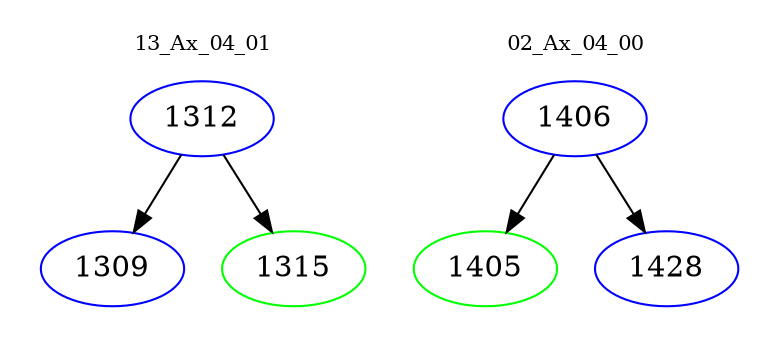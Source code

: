 digraph{
subgraph cluster_0 {
color = white
label = "13_Ax_04_01";
fontsize=10;
T0_1312 [label="1312", color="blue"]
T0_1312 -> T0_1309 [color="black"]
T0_1309 [label="1309", color="blue"]
T0_1312 -> T0_1315 [color="black"]
T0_1315 [label="1315", color="green"]
}
subgraph cluster_1 {
color = white
label = "02_Ax_04_00";
fontsize=10;
T1_1406 [label="1406", color="blue"]
T1_1406 -> T1_1405 [color="black"]
T1_1405 [label="1405", color="green"]
T1_1406 -> T1_1428 [color="black"]
T1_1428 [label="1428", color="blue"]
}
}
